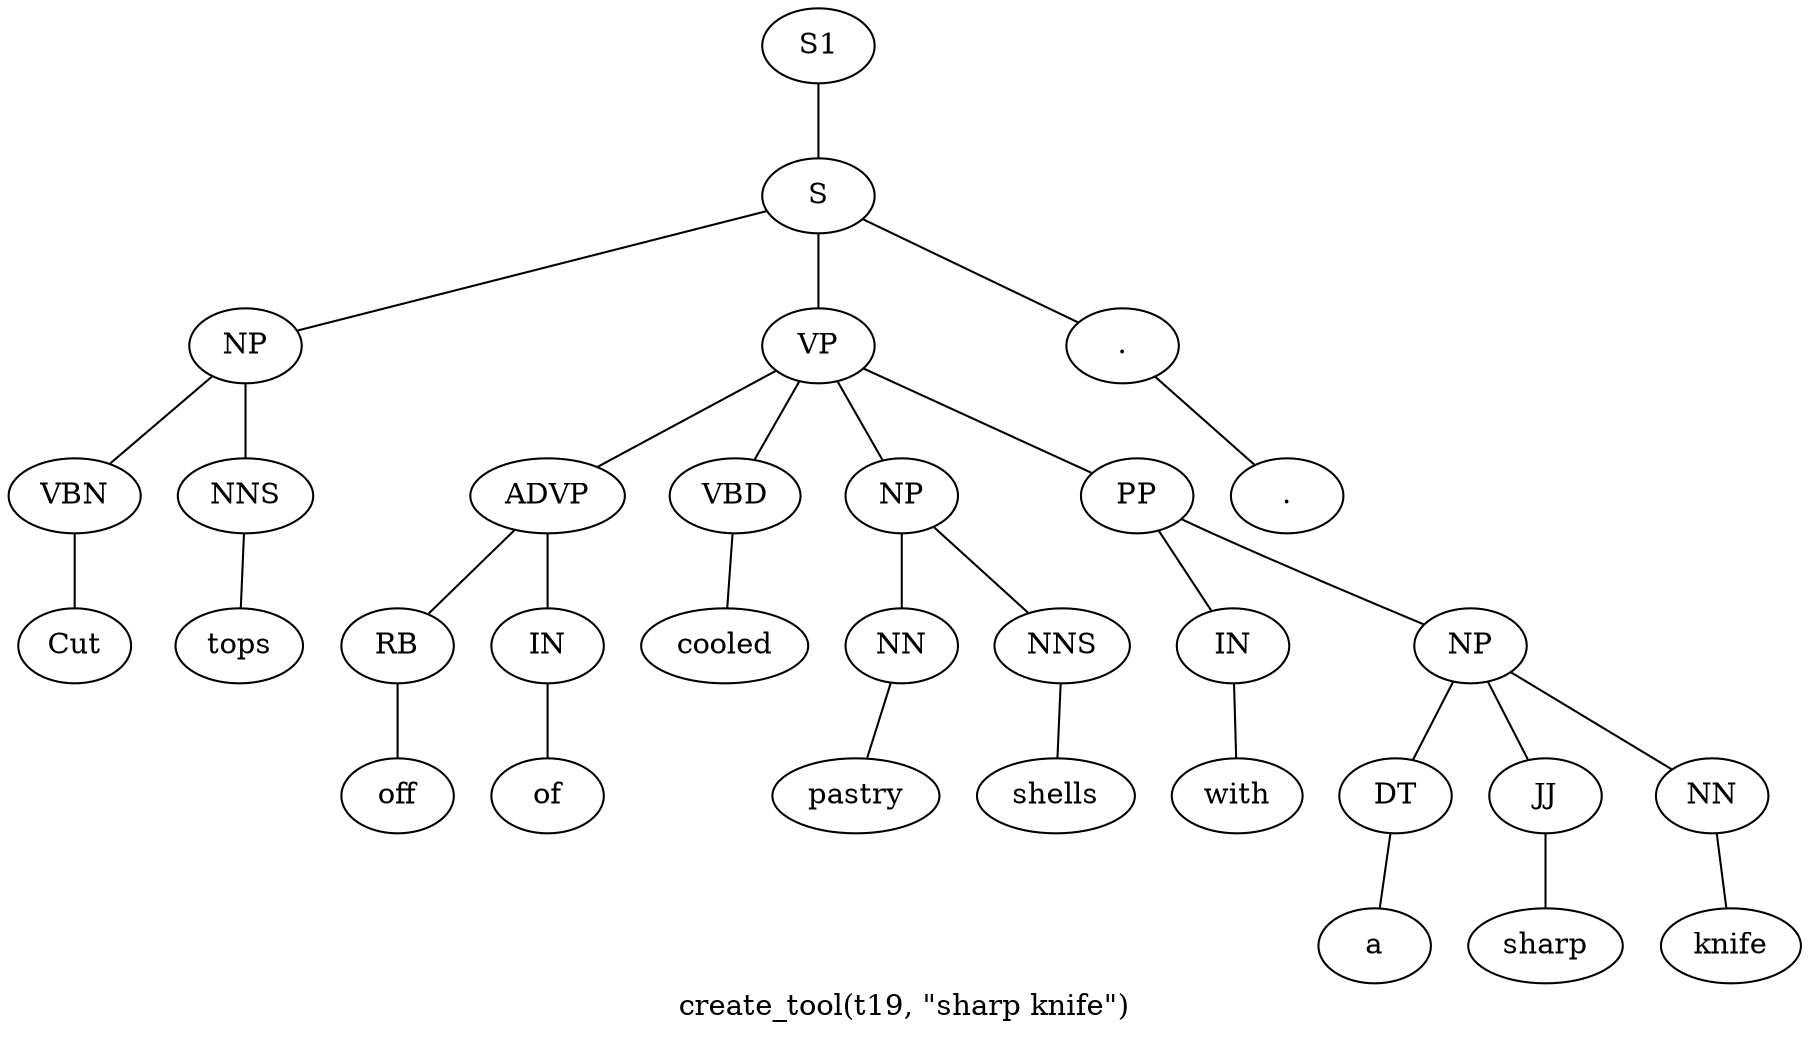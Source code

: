 graph SyntaxGraph {
	label = "create_tool(t19, \"sharp knife\")";
	Node0 [label="S1"];
	Node1 [label="S"];
	Node2 [label="NP"];
	Node3 [label="VBN"];
	Node4 [label="Cut"];
	Node5 [label="NNS"];
	Node6 [label="tops"];
	Node7 [label="VP"];
	Node8 [label="ADVP"];
	Node9 [label="RB"];
	Node10 [label="off"];
	Node11 [label="IN"];
	Node12 [label="of"];
	Node13 [label="VBD"];
	Node14 [label="cooled"];
	Node15 [label="NP"];
	Node16 [label="NN"];
	Node17 [label="pastry"];
	Node18 [label="NNS"];
	Node19 [label="shells"];
	Node20 [label="PP"];
	Node21 [label="IN"];
	Node22 [label="with"];
	Node23 [label="NP"];
	Node24 [label="DT"];
	Node25 [label="a"];
	Node26 [label="JJ"];
	Node27 [label="sharp"];
	Node28 [label="NN"];
	Node29 [label="knife"];
	Node30 [label="."];
	Node31 [label="."];

	Node0 -- Node1;
	Node1 -- Node2;
	Node1 -- Node7;
	Node1 -- Node30;
	Node2 -- Node3;
	Node2 -- Node5;
	Node3 -- Node4;
	Node5 -- Node6;
	Node7 -- Node8;
	Node7 -- Node13;
	Node7 -- Node15;
	Node7 -- Node20;
	Node8 -- Node9;
	Node8 -- Node11;
	Node9 -- Node10;
	Node11 -- Node12;
	Node13 -- Node14;
	Node15 -- Node16;
	Node15 -- Node18;
	Node16 -- Node17;
	Node18 -- Node19;
	Node20 -- Node21;
	Node20 -- Node23;
	Node21 -- Node22;
	Node23 -- Node24;
	Node23 -- Node26;
	Node23 -- Node28;
	Node24 -- Node25;
	Node26 -- Node27;
	Node28 -- Node29;
	Node30 -- Node31;
}